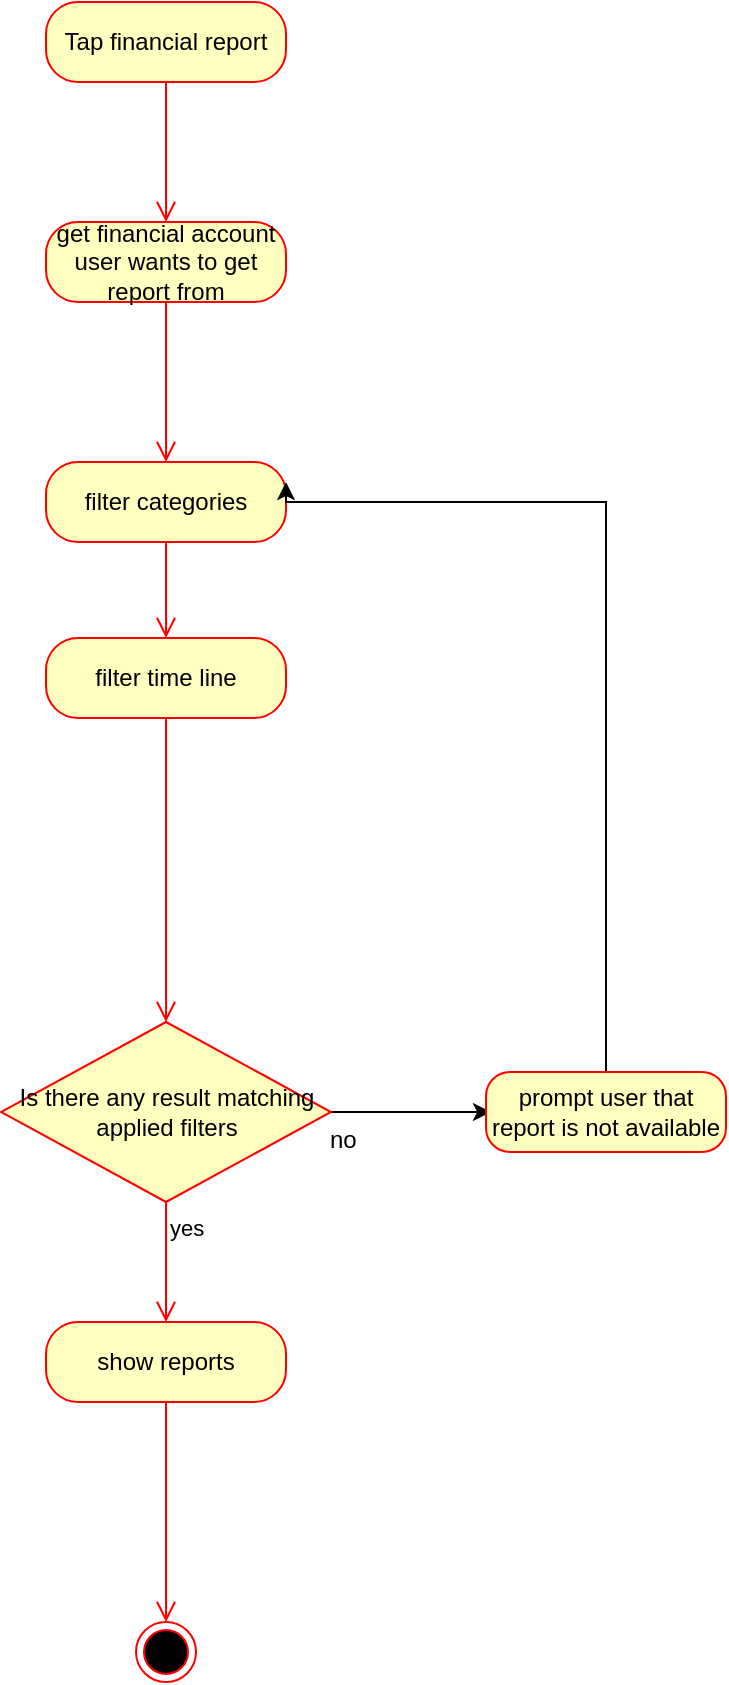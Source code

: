 <mxfile version="12.3.9" type="device" pages="1"><diagram id="WBEY_0McoAvumQLCv5Jy" name="Page-1"><mxGraphModel dx="1010" dy="1712" grid="1" gridSize="10" guides="1" tooltips="1" connect="1" arrows="1" fold="1" page="1" pageScale="1" pageWidth="827" pageHeight="1169" math="0" shadow="0"><root><mxCell id="0"/><mxCell id="1" parent="0"/><mxCell id="Vl3pbkUpJad9KQTj6h_V-1" value="Tap financial report" style="rounded=1;whiteSpace=wrap;html=1;arcSize=40;fontColor=#000000;fillColor=#ffffc0;strokeColor=#ff0000;" parent="1" vertex="1"><mxGeometry x="340" y="-20" width="120" height="40" as="geometry"/></mxCell><mxCell id="Vl3pbkUpJad9KQTj6h_V-2" value="" style="edgeStyle=orthogonalEdgeStyle;html=1;verticalAlign=bottom;endArrow=open;endSize=8;strokeColor=#ff0000;entryX=0.5;entryY=0;entryDx=0;entryDy=0;" parent="1" source="Vl3pbkUpJad9KQTj6h_V-1" target="Vl3pbkUpJad9KQTj6h_V-3" edge="1"><mxGeometry relative="1" as="geometry"><mxPoint x="400" y="80" as="targetPoint"/></mxGeometry></mxCell><mxCell id="Vl3pbkUpJad9KQTj6h_V-3" value="get financial account user wants to get report from" style="rounded=1;whiteSpace=wrap;html=1;arcSize=40;fontColor=#000000;fillColor=#ffffc0;strokeColor=#ff0000;" parent="1" vertex="1"><mxGeometry x="340" y="90" width="120" height="40" as="geometry"/></mxCell><mxCell id="Vl3pbkUpJad9KQTj6h_V-4" value="" style="edgeStyle=orthogonalEdgeStyle;html=1;verticalAlign=bottom;endArrow=open;endSize=8;strokeColor=#ff0000;entryX=0.5;entryY=0;entryDx=0;entryDy=0;" parent="1" source="Vl3pbkUpJad9KQTj6h_V-3" target="Vl3pbkUpJad9KQTj6h_V-5" edge="1"><mxGeometry relative="1" as="geometry"><mxPoint x="400" y="200" as="targetPoint"/></mxGeometry></mxCell><mxCell id="Vl3pbkUpJad9KQTj6h_V-5" value="filter categories" style="rounded=1;whiteSpace=wrap;html=1;arcSize=40;fontColor=#000000;fillColor=#ffffc0;strokeColor=#ff0000;" parent="1" vertex="1"><mxGeometry x="340" y="210" width="120" height="40" as="geometry"/></mxCell><mxCell id="MAFi5o6kSz72cUhVQ2TS-3" value="" style="edgeStyle=orthogonalEdgeStyle;rounded=0;orthogonalLoop=1;jettySize=auto;html=1;" edge="1" parent="1" source="Vl3pbkUpJad9KQTj6h_V-27"><mxGeometry relative="1" as="geometry"><mxPoint x="562.5" y="535" as="targetPoint"/></mxGeometry></mxCell><mxCell id="Vl3pbkUpJad9KQTj6h_V-27" value="Is there any result matching applied filters" style="rhombus;whiteSpace=wrap;html=1;fillColor=#ffffc0;strokeColor=#ff0000;" parent="1" vertex="1"><mxGeometry x="317.5" y="490" width="165" height="90" as="geometry"/></mxCell><mxCell id="Vl3pbkUpJad9KQTj6h_V-29" value="yes" style="edgeStyle=orthogonalEdgeStyle;html=1;align=left;verticalAlign=top;endArrow=open;endSize=8;strokeColor=#ff0000;entryX=0.5;entryY=0;entryDx=0;entryDy=0;" parent="1" source="Vl3pbkUpJad9KQTj6h_V-27" target="Vl3pbkUpJad9KQTj6h_V-32" edge="1"><mxGeometry x="-1" relative="1" as="geometry"><mxPoint x="400" y="630" as="targetPoint"/></mxGeometry></mxCell><mxCell id="Vl3pbkUpJad9KQTj6h_V-32" value="show reports" style="rounded=1;whiteSpace=wrap;html=1;arcSize=40;fontColor=#000000;fillColor=#ffffc0;strokeColor=#ff0000;" parent="1" vertex="1"><mxGeometry x="340" y="640" width="120" height="40" as="geometry"/></mxCell><mxCell id="Vl3pbkUpJad9KQTj6h_V-41" value="" style="edgeStyle=orthogonalEdgeStyle;html=1;verticalAlign=bottom;endArrow=open;endSize=8;strokeColor=#ff0000;exitX=0.5;exitY=1;exitDx=0;exitDy=0;" parent="1" source="Vl3pbkUpJad9KQTj6h_V-32" target="Vl3pbkUpJad9KQTj6h_V-44" edge="1"><mxGeometry relative="1" as="geometry"><mxPoint x="402" y="780" as="targetPoint"/><mxPoint x="400" y="720" as="sourcePoint"/><Array as="points"/></mxGeometry></mxCell><mxCell id="Vl3pbkUpJad9KQTj6h_V-44" value="" style="ellipse;html=1;shape=endState;fillColor=#000000;strokeColor=#ff0000;" parent="1" vertex="1"><mxGeometry x="385" y="790" width="30" height="30" as="geometry"/></mxCell><mxCell id="Vl3pbkUpJad9KQTj6h_V-45" value="filter time line" style="rounded=1;whiteSpace=wrap;html=1;arcSize=40;fontColor=#000000;fillColor=#ffffc0;strokeColor=#ff0000;" parent="1" vertex="1"><mxGeometry x="340" y="298" width="120" height="40" as="geometry"/></mxCell><mxCell id="Vl3pbkUpJad9KQTj6h_V-46" value="" style="edgeStyle=orthogonalEdgeStyle;html=1;verticalAlign=bottom;endArrow=open;endSize=8;strokeColor=#ff0000;" parent="1" source="Vl3pbkUpJad9KQTj6h_V-45" edge="1" target="Vl3pbkUpJad9KQTj6h_V-27"><mxGeometry relative="1" as="geometry"><mxPoint x="400" y="398" as="targetPoint"/></mxGeometry></mxCell><mxCell id="Vl3pbkUpJad9KQTj6h_V-48" value="" style="edgeStyle=orthogonalEdgeStyle;html=1;verticalAlign=bottom;endArrow=open;endSize=8;strokeColor=#ff0000;entryX=0.5;entryY=0;entryDx=0;entryDy=0;exitX=0.5;exitY=1;exitDx=0;exitDy=0;" parent="1" source="Vl3pbkUpJad9KQTj6h_V-5" target="Vl3pbkUpJad9KQTj6h_V-45" edge="1"><mxGeometry relative="1" as="geometry"><mxPoint x="350.143" y="340.095" as="targetPoint"/><mxPoint x="350.143" y="260" as="sourcePoint"/><Array as="points"><mxPoint x="400" y="260"/><mxPoint x="400" y="260"/></Array></mxGeometry></mxCell><mxCell id="MAFi5o6kSz72cUhVQ2TS-6" value="" style="edgeStyle=orthogonalEdgeStyle;rounded=0;orthogonalLoop=1;jettySize=auto;html=1;entryX=1;entryY=0.25;entryDx=0;entryDy=0;" edge="1" parent="1" source="MAFi5o6kSz72cUhVQ2TS-4" target="Vl3pbkUpJad9KQTj6h_V-5"><mxGeometry relative="1" as="geometry"><mxPoint x="580" y="150" as="targetPoint"/><Array as="points"><mxPoint x="620" y="230"/><mxPoint x="460" y="230"/></Array></mxGeometry></mxCell><mxCell id="MAFi5o6kSz72cUhVQ2TS-4" value="prompt user that report is not available" style="rounded=1;whiteSpace=wrap;html=1;arcSize=30;fontColor=#000000;fillColor=#ffffc0;strokeColor=#ff0000;" vertex="1" parent="1"><mxGeometry x="560" y="515" width="120" height="40" as="geometry"/></mxCell><mxCell id="MAFi5o6kSz72cUhVQ2TS-7" value="no" style="text;html=1;" vertex="1" parent="1"><mxGeometry x="480" y="535" width="40" height="30" as="geometry"/></mxCell></root></mxGraphModel></diagram></mxfile>